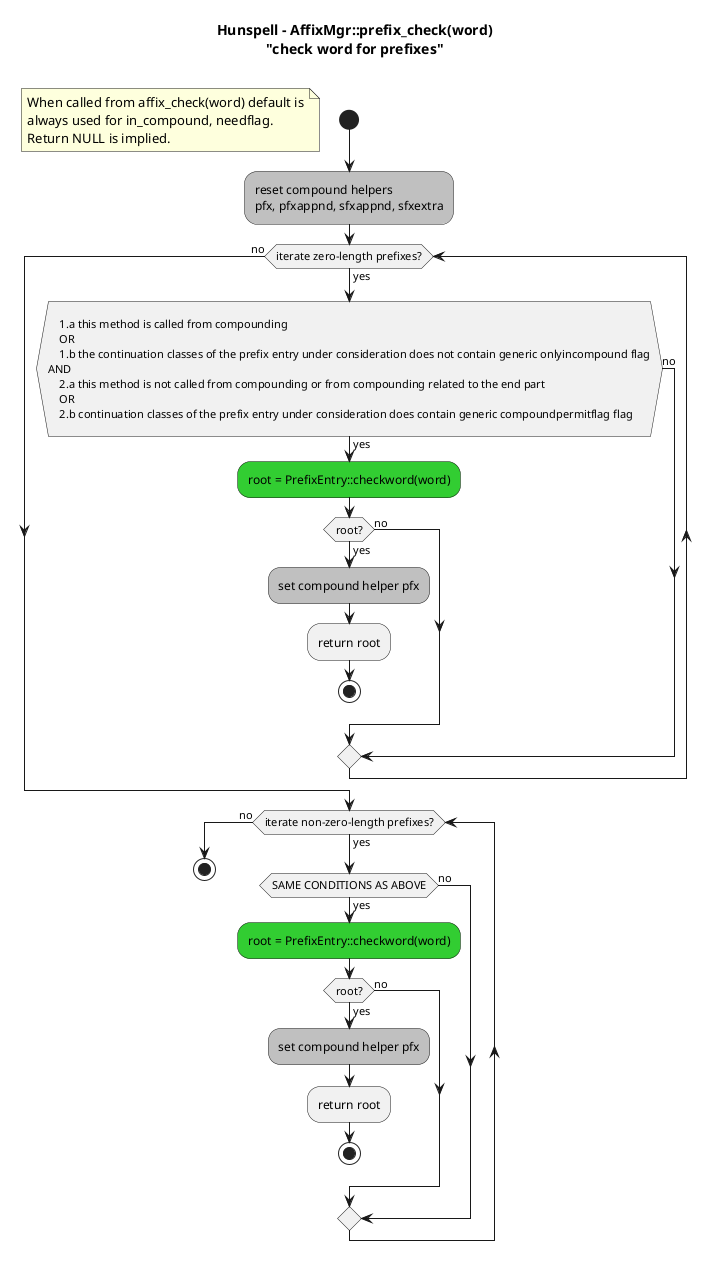 @startuml
skinparam backgroundcolor White|White

title Hunspell - AffixMgr::prefix_check(word)\n"check word for prefixes"\n

start
floating note: When called from affix_check(word) default is\nalways used for in_compound, needflag.\nReturn NULL is implied.

#silver:reset compound helpers\npfx, pfxappnd, sfxappnd, sfxextra;
while (iterate zero-length prefixes?) is (yes)
	if (
    1.a this method is called from compounding
    OR
    1.b the continuation classes of the prefix entry under consideration does not contain generic onlyincompound flag
AND
    2.a this method is not called from compounding or from compounding related to the end part
    OR
    2.b continuation classes of the prefix entry under consideration does contain generic compoundpermitflag flag
	) then (yes)
		#limegreen:root = PrefixEntry::checkword(word);
		if (root?) then (yes)
			#silver:set compound helper pfx;
			:return root;
			stop
		else (no)
		endif
	else (no)
	endif
endwhile (no)

while (iterate non-zero-length prefixes?) is (yes)
	if (SAME CONDITIONS AS ABOVE) then (yes)
		#limegreen:root = PrefixEntry::checkword(word);
		if (root?) then (yes)
			#silver:set compound helper pfx;
			:return root;
			stop
		else (no)
		endif
	else (no)
	endif
endwhile (no)

stop

@enduml

